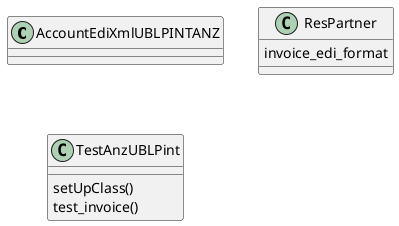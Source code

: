 @startuml classes_l10n_anz_ubl_pint
set namespaceSeparator none
class "AccountEdiXmlUBLPINTANZ" as odoo_src.odoo.addons.l10n_anz_ubl_pint.models.account_edi_xml_pint_anz.AccountEdiXmlUBLPINTANZ {
}
class "ResPartner" as odoo_src.odoo.addons.l10n_anz_ubl_pint.models.res_partner.ResPartner {
  invoice_edi_format
}
class "TestAnzUBLPint" as odoo_src.odoo.addons.l10n_anz_ubl_pint.tests.test_anz_ubl_pint.TestAnzUBLPint {
  setUpClass()
  test_invoice()
}
@enduml
